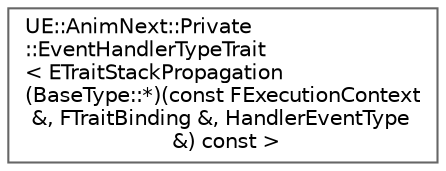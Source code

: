 digraph "Graphical Class Hierarchy"
{
 // INTERACTIVE_SVG=YES
 // LATEX_PDF_SIZE
  bgcolor="transparent";
  edge [fontname=Helvetica,fontsize=10,labelfontname=Helvetica,labelfontsize=10];
  node [fontname=Helvetica,fontsize=10,shape=box,height=0.2,width=0.4];
  rankdir="LR";
  Node0 [id="Node000000",label="UE::AnimNext::Private\l::EventHandlerTypeTrait\l\< ETraitStackPropagation\l(BaseType::*)(const FExecutionContext\l &, FTraitBinding &, HandlerEventType\l &) const \>",height=0.2,width=0.4,color="grey40", fillcolor="white", style="filled",URL="$dc/d5a/structUE_1_1AnimNext_1_1Private_1_1EventHandlerTypeTrait_3_01ETraitStackPropagation_07BaseType_105ca73e166a5b44ae53421a8d2d3e940.html",tooltip=" "];
}
